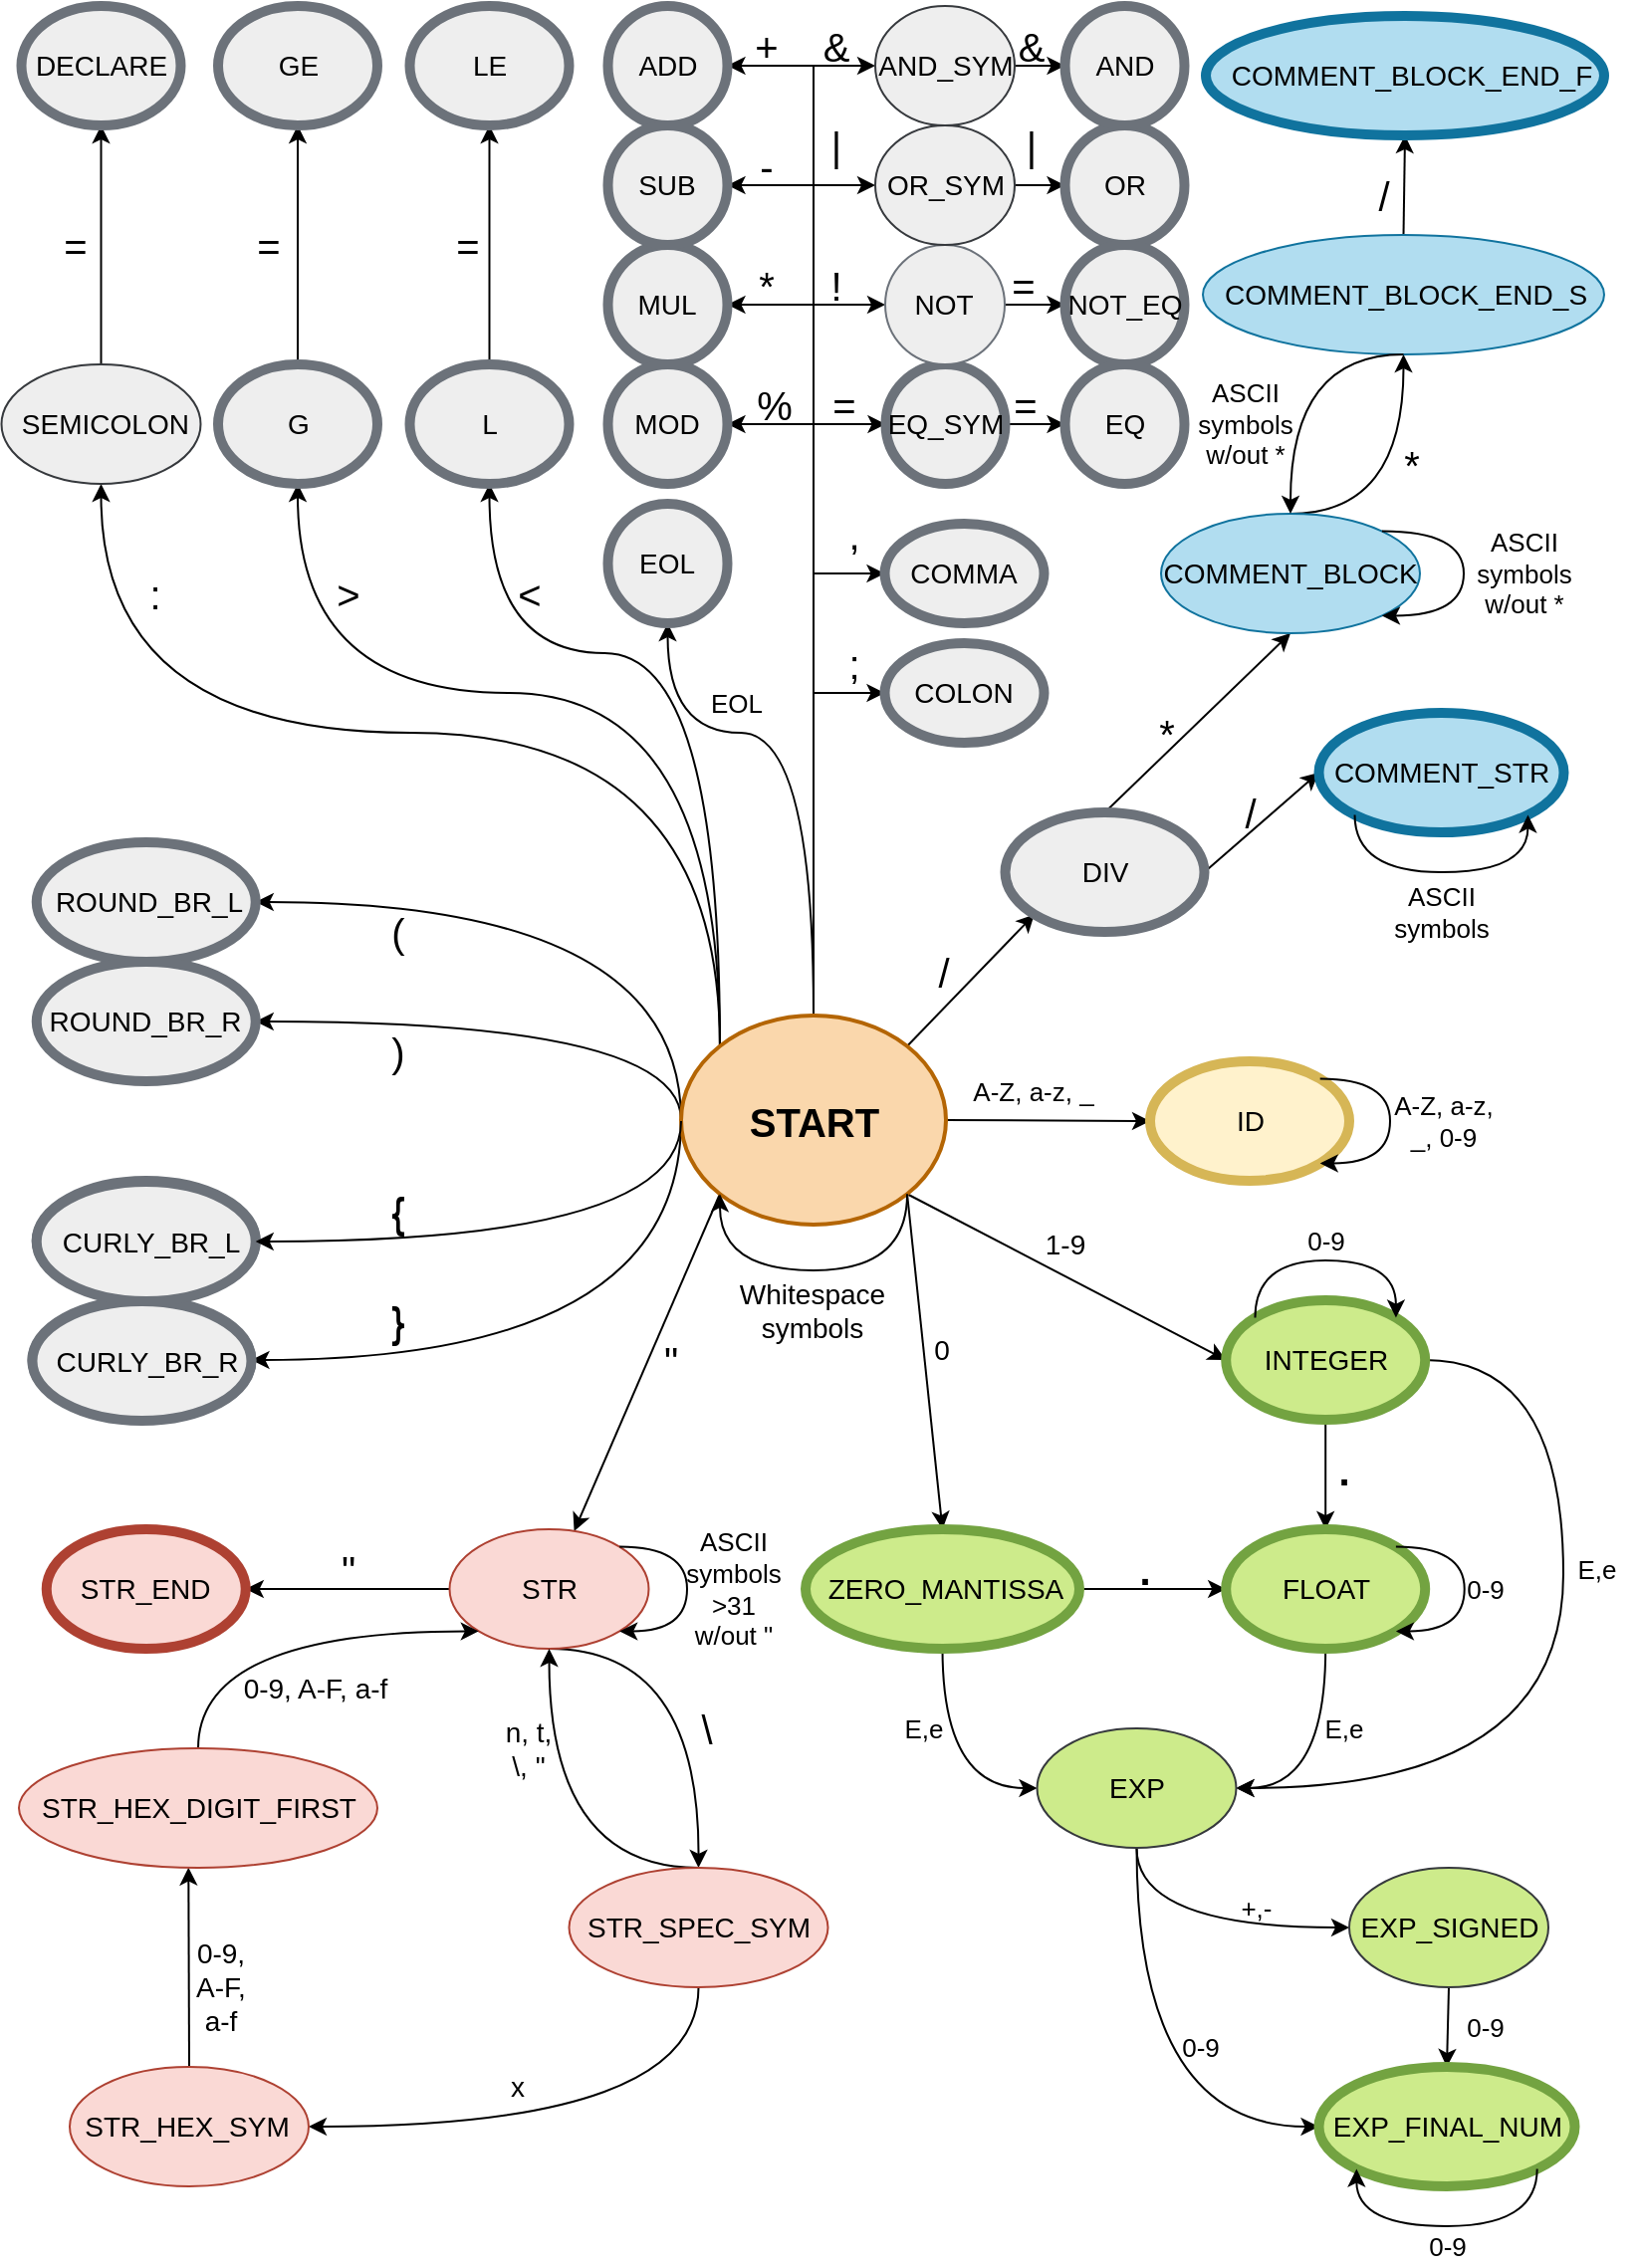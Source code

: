 <mxfile version="13.10.4" type="github">
  <diagram id="MlzpK5g1KXkVhoH1nmNd" name="Page-1">
    <mxGraphModel dx="1374" dy="789" grid="1" gridSize="10" guides="1" tooltips="1" connect="1" arrows="1" fold="1" page="1" pageScale="1" pageWidth="827" pageHeight="1169" math="0" shadow="0">
      <root>
        <mxCell id="0" />
        <mxCell id="1" parent="0" />
        <mxCell id="viRE1IM_-0tVsHPkwJl9-90" style="rounded=0;orthogonalLoop=1;jettySize=auto;html=1;exitX=1;exitY=0;exitDx=0;exitDy=0;entryX=0;entryY=1;entryDx=0;entryDy=0;fontSize=20;" parent="1" source="viRE1IM_-0tVsHPkwJl9-1" target="viRE1IM_-0tVsHPkwJl9-59" edge="1">
          <mxGeometry relative="1" as="geometry" />
        </mxCell>
        <mxCell id="viRE1IM_-0tVsHPkwJl9-121" style="rounded=0;orthogonalLoop=1;jettySize=auto;html=1;exitX=1;exitY=0.5;exitDx=0;exitDy=0;entryX=0;entryY=0.5;entryDx=0;entryDy=0;fontSize=13;" parent="1" source="viRE1IM_-0tVsHPkwJl9-1" target="viRE1IM_-0tVsHPkwJl9-69" edge="1">
          <mxGeometry relative="1" as="geometry" />
        </mxCell>
        <mxCell id="viRE1IM_-0tVsHPkwJl9-127" style="rounded=0;orthogonalLoop=1;jettySize=auto;html=1;exitX=1;exitY=1;exitDx=0;exitDy=0;entryX=0.5;entryY=0;entryDx=0;entryDy=0;fontSize=13;" parent="1" source="viRE1IM_-0tVsHPkwJl9-1" target="viRE1IM_-0tVsHPkwJl9-71" edge="1">
          <mxGeometry relative="1" as="geometry" />
        </mxCell>
        <mxCell id="viRE1IM_-0tVsHPkwJl9-128" style="edgeStyle=none;rounded=0;orthogonalLoop=1;jettySize=auto;html=1;exitX=1;exitY=1;exitDx=0;exitDy=0;fontSize=13;entryX=0;entryY=0.5;entryDx=0;entryDy=0;" parent="1" source="viRE1IM_-0tVsHPkwJl9-1" target="viRE1IM_-0tVsHPkwJl9-73" edge="1">
          <mxGeometry relative="1" as="geometry" />
        </mxCell>
        <mxCell id="viRE1IM_-0tVsHPkwJl9-222" style="edgeStyle=orthogonalEdgeStyle;rounded=0;orthogonalLoop=1;jettySize=auto;html=1;exitX=0;exitY=0.5;exitDx=0;exitDy=0;entryX=1;entryY=0.5;entryDx=0;entryDy=0;fontSize=20;curved=1;" parent="1" source="viRE1IM_-0tVsHPkwJl9-1" target="viRE1IM_-0tVsHPkwJl9-27" edge="1">
          <mxGeometry relative="1" as="geometry">
            <Array as="points">
              <mxPoint x="347" y="705" />
            </Array>
          </mxGeometry>
        </mxCell>
        <mxCell id="viRE1IM_-0tVsHPkwJl9-226" style="edgeStyle=orthogonalEdgeStyle;curved=1;rounded=0;orthogonalLoop=1;jettySize=auto;html=1;exitX=0;exitY=0.5;exitDx=0;exitDy=0;entryX=1;entryY=0.5;entryDx=0;entryDy=0;fontSize=20;" parent="1" source="viRE1IM_-0tVsHPkwJl9-1" target="viRE1IM_-0tVsHPkwJl9-23" edge="1">
          <mxGeometry relative="1" as="geometry">
            <Array as="points">
              <mxPoint x="347" y="535" />
            </Array>
          </mxGeometry>
        </mxCell>
        <mxCell id="viRE1IM_-0tVsHPkwJl9-227" style="edgeStyle=orthogonalEdgeStyle;curved=1;rounded=0;orthogonalLoop=1;jettySize=auto;html=1;exitX=0;exitY=0.5;exitDx=0;exitDy=0;entryX=1;entryY=0.5;entryDx=0;entryDy=0;fontSize=20;" parent="1" source="viRE1IM_-0tVsHPkwJl9-1" target="viRE1IM_-0tVsHPkwJl9-21" edge="1">
          <mxGeometry relative="1" as="geometry">
            <Array as="points">
              <mxPoint x="347" y="475" />
            </Array>
          </mxGeometry>
        </mxCell>
        <mxCell id="viRE1IM_-0tVsHPkwJl9-238" style="edgeStyle=orthogonalEdgeStyle;rounded=0;orthogonalLoop=1;jettySize=auto;html=1;exitX=0.5;exitY=0;exitDx=0;exitDy=0;entryX=1;entryY=0.5;entryDx=0;entryDy=0;fontSize=20;" parent="1" source="viRE1IM_-0tVsHPkwJl9-1" target="viRE1IM_-0tVsHPkwJl9-53" edge="1">
          <mxGeometry relative="1" as="geometry" />
        </mxCell>
        <mxCell id="viRE1IM_-0tVsHPkwJl9-239" style="edgeStyle=orthogonalEdgeStyle;rounded=0;orthogonalLoop=1;jettySize=auto;html=1;exitX=0.5;exitY=0;exitDx=0;exitDy=0;entryX=0;entryY=0.5;entryDx=0;entryDy=0;fontSize=20;" parent="1" source="viRE1IM_-0tVsHPkwJl9-1" target="viRE1IM_-0tVsHPkwJl9-51" edge="1">
          <mxGeometry relative="1" as="geometry" />
        </mxCell>
        <mxCell id="viRE1IM_-0tVsHPkwJl9-240" style="edgeStyle=orthogonalEdgeStyle;rounded=0;orthogonalLoop=1;jettySize=auto;html=1;exitX=0.5;exitY=0;exitDx=0;exitDy=0;entryX=0;entryY=0.5;entryDx=0;entryDy=0;fontSize=20;" parent="1" source="viRE1IM_-0tVsHPkwJl9-1" target="viRE1IM_-0tVsHPkwJl9-55" edge="1">
          <mxGeometry relative="1" as="geometry" />
        </mxCell>
        <mxCell id="viRE1IM_-0tVsHPkwJl9-241" style="edgeStyle=orthogonalEdgeStyle;rounded=0;orthogonalLoop=1;jettySize=auto;html=1;exitX=0.5;exitY=0;exitDx=0;exitDy=0;entryX=0;entryY=0.5;entryDx=0;entryDy=0;fontSize=20;elbow=vertical;" parent="1" source="viRE1IM_-0tVsHPkwJl9-1" target="viRE1IM_-0tVsHPkwJl9-57" edge="1">
          <mxGeometry relative="1" as="geometry" />
        </mxCell>
        <mxCell id="viRE1IM_-0tVsHPkwJl9-242" style="edgeStyle=orthogonalEdgeStyle;rounded=0;orthogonalLoop=1;jettySize=auto;html=1;exitX=0.5;exitY=0;exitDx=0;exitDy=0;entryX=0;entryY=0.5;entryDx=0;entryDy=0;fontSize=20;" parent="1" source="viRE1IM_-0tVsHPkwJl9-1" target="viRE1IM_-0tVsHPkwJl9-47" edge="1">
          <mxGeometry relative="1" as="geometry" />
        </mxCell>
        <mxCell id="viRE1IM_-0tVsHPkwJl9-244" style="edgeStyle=orthogonalEdgeStyle;rounded=0;orthogonalLoop=1;jettySize=auto;html=1;exitX=0.5;exitY=0;exitDx=0;exitDy=0;entryX=1;entryY=0.5;entryDx=0;entryDy=0;fontSize=20;" parent="1" source="viRE1IM_-0tVsHPkwJl9-1" target="viRE1IM_-0tVsHPkwJl9-9" edge="1">
          <mxGeometry relative="1" as="geometry" />
        </mxCell>
        <mxCell id="viRE1IM_-0tVsHPkwJl9-245" style="edgeStyle=orthogonalEdgeStyle;rounded=0;orthogonalLoop=1;jettySize=auto;html=1;exitX=0.5;exitY=0;exitDx=0;exitDy=0;entryX=1;entryY=0.5;entryDx=0;entryDy=0;fontSize=20;" parent="1" source="viRE1IM_-0tVsHPkwJl9-1" target="viRE1IM_-0tVsHPkwJl9-84" edge="1">
          <mxGeometry relative="1" as="geometry" />
        </mxCell>
        <mxCell id="viRE1IM_-0tVsHPkwJl9-246" style="edgeStyle=orthogonalEdgeStyle;rounded=0;orthogonalLoop=1;jettySize=auto;html=1;exitX=0.5;exitY=0;exitDx=0;exitDy=0;entryX=1;entryY=0.5;entryDx=0;entryDy=0;fontSize=20;" parent="1" source="viRE1IM_-0tVsHPkwJl9-1" target="viRE1IM_-0tVsHPkwJl9-11" edge="1">
          <mxGeometry relative="1" as="geometry" />
        </mxCell>
        <mxCell id="viRE1IM_-0tVsHPkwJl9-292" style="edgeStyle=orthogonalEdgeStyle;curved=1;rounded=0;orthogonalLoop=1;jettySize=auto;html=1;exitX=0;exitY=0;exitDx=0;exitDy=0;entryX=0.5;entryY=1;entryDx=0;entryDy=0;fontSize=20;" parent="1" source="viRE1IM_-0tVsHPkwJl9-1" target="viRE1IM_-0tVsHPkwJl9-31" edge="1">
          <mxGeometry relative="1" as="geometry">
            <Array as="points">
              <mxPoint x="366" y="390" />
              <mxPoint x="56" y="390" />
            </Array>
          </mxGeometry>
        </mxCell>
        <mxCell id="viRE1IM_-0tVsHPkwJl9-300" style="edgeStyle=orthogonalEdgeStyle;curved=1;rounded=0;orthogonalLoop=1;jettySize=auto;html=1;exitX=0;exitY=0;exitDx=0;exitDy=0;entryX=0.5;entryY=1;entryDx=0;entryDy=0;fontSize=20;" parent="1" source="viRE1IM_-0tVsHPkwJl9-1" target="viRE1IM_-0tVsHPkwJl9-39" edge="1">
          <mxGeometry relative="1" as="geometry">
            <Array as="points">
              <mxPoint x="366" y="370" />
              <mxPoint x="155" y="370" />
            </Array>
          </mxGeometry>
        </mxCell>
        <mxCell id="viRE1IM_-0tVsHPkwJl9-301" style="edgeStyle=orthogonalEdgeStyle;curved=1;rounded=0;orthogonalLoop=1;jettySize=auto;html=1;exitX=0;exitY=0;exitDx=0;exitDy=0;entryX=0.5;entryY=1;entryDx=0;entryDy=0;fontSize=20;" parent="1" source="viRE1IM_-0tVsHPkwJl9-1" target="viRE1IM_-0tVsHPkwJl9-41" edge="1">
          <mxGeometry relative="1" as="geometry">
            <Array as="points">
              <mxPoint x="366" y="350" />
              <mxPoint x="251" y="350" />
            </Array>
          </mxGeometry>
        </mxCell>
        <mxCell id="viRE1IM_-0tVsHPkwJl9-302" style="edgeStyle=orthogonalEdgeStyle;rounded=0;orthogonalLoop=1;jettySize=auto;html=1;exitX=0.5;exitY=0;exitDx=0;exitDy=0;entryX=0;entryY=0.5;entryDx=0;entryDy=0;fontSize=20;" parent="1" source="viRE1IM_-0tVsHPkwJl9-1" target="viRE1IM_-0tVsHPkwJl9-34" edge="1">
          <mxGeometry relative="1" as="geometry" />
        </mxCell>
        <mxCell id="viRE1IM_-0tVsHPkwJl9-303" style="edgeStyle=orthogonalEdgeStyle;rounded=0;orthogonalLoop=1;jettySize=auto;html=1;exitX=0.5;exitY=0;exitDx=0;exitDy=0;entryX=0;entryY=0.5;entryDx=0;entryDy=0;fontSize=20;" parent="1" source="viRE1IM_-0tVsHPkwJl9-1" target="viRE1IM_-0tVsHPkwJl9-7" edge="1">
          <mxGeometry relative="1" as="geometry" />
        </mxCell>
        <mxCell id="viRE1IM_-0tVsHPkwJl9-320" style="rounded=0;orthogonalLoop=1;jettySize=auto;html=1;exitX=0;exitY=1;exitDx=0;exitDy=0;fontSize=20;" parent="1" source="viRE1IM_-0tVsHPkwJl9-1" target="viRE1IM_-0tVsHPkwJl9-306" edge="1">
          <mxGeometry relative="1" as="geometry" />
        </mxCell>
        <mxCell id="9NLsn50yyiKX7bLz8S9V-6" style="edgeStyle=orthogonalEdgeStyle;rounded=0;orthogonalLoop=1;jettySize=auto;html=1;exitX=0.5;exitY=0;exitDx=0;exitDy=0;entryX=0.5;entryY=1;entryDx=0;entryDy=0;curved=1;" parent="1" source="viRE1IM_-0tVsHPkwJl9-1" target="9NLsn50yyiKX7bLz8S9V-4" edge="1">
          <mxGeometry relative="1" as="geometry">
            <Array as="points">
              <mxPoint x="414" y="390" />
              <mxPoint x="340" y="390" />
            </Array>
          </mxGeometry>
        </mxCell>
        <mxCell id="viRE1IM_-0tVsHPkwJl9-1" value="" style="ellipse;whiteSpace=wrap;html=1;fontStyle=1;strokeWidth=2;fillColor=#fad7ac;strokeColor=#b46504;" parent="1" vertex="1">
          <mxGeometry x="347" y="532" width="133" height="105" as="geometry" />
        </mxCell>
        <mxCell id="viRE1IM_-0tVsHPkwJl9-2" value="START" style="text;html=1;strokeColor=none;fillColor=none;align=center;verticalAlign=middle;whiteSpace=wrap;rounded=0;fontSize=20;fontStyle=1" parent="1" vertex="1">
          <mxGeometry x="388.5" y="565" width="50" height="40" as="geometry" />
        </mxCell>
        <mxCell id="viRE1IM_-0tVsHPkwJl9-7" value="" style="ellipse;whiteSpace=wrap;html=1;fillColor=#eeeeee;strokeColor=#6C727A;strokeWidth=5;" parent="1" vertex="1">
          <mxGeometry x="449.25" y="285" width="80" height="50" as="geometry" />
        </mxCell>
        <mxCell id="viRE1IM_-0tVsHPkwJl9-8" value="COMMA" style="text;html=1;strokeColor=none;fillColor=none;align=center;verticalAlign=middle;whiteSpace=wrap;rounded=0;fontSize=14;" parent="1" vertex="1">
          <mxGeometry x="469.25" y="300" width="40" height="20" as="geometry" />
        </mxCell>
        <mxCell id="viRE1IM_-0tVsHPkwJl9-9" value="" style="ellipse;whiteSpace=wrap;html=1;fillColor=#eeeeee;strokeColor=#6C727A;strokeWidth=5;" parent="1" vertex="1">
          <mxGeometry x="310.25" y="145" width="60" height="60" as="geometry" />
        </mxCell>
        <mxCell id="viRE1IM_-0tVsHPkwJl9-10" value="MUL" style="text;html=1;strokeColor=none;fillColor=none;align=center;verticalAlign=middle;whiteSpace=wrap;rounded=0;fontSize=14;" parent="1" vertex="1">
          <mxGeometry x="320.25" y="165" width="40" height="20" as="geometry" />
        </mxCell>
        <mxCell id="viRE1IM_-0tVsHPkwJl9-11" value="" style="ellipse;whiteSpace=wrap;html=1;fillColor=#eeeeee;strokeWidth=5;strokeColor=#6C727A;" parent="1" vertex="1">
          <mxGeometry x="310.25" y="25" width="60" height="60" as="geometry" />
        </mxCell>
        <mxCell id="viRE1IM_-0tVsHPkwJl9-12" value="ADD" style="text;html=1;strokeColor=none;fillColor=none;align=center;verticalAlign=middle;whiteSpace=wrap;rounded=0;fontSize=14;" parent="1" vertex="1">
          <mxGeometry x="321.75" y="45" width="37" height="20" as="geometry" />
        </mxCell>
        <mxCell id="viRE1IM_-0tVsHPkwJl9-21" value="" style="ellipse;whiteSpace=wrap;html=1;fillColor=#eeeeee;strokeColor=#6C727A;strokeWidth=5;" parent="1" vertex="1">
          <mxGeometry x="23.37" y="445" width="110" height="60" as="geometry" />
        </mxCell>
        <mxCell id="viRE1IM_-0tVsHPkwJl9-22" value="ROUND_BR_L" style="text;html=1;strokeColor=none;fillColor=none;align=center;verticalAlign=middle;whiteSpace=wrap;rounded=0;fontSize=14;" parent="1" vertex="1">
          <mxGeometry x="60" y="465" width="40" height="20" as="geometry" />
        </mxCell>
        <mxCell id="viRE1IM_-0tVsHPkwJl9-23" value="" style="ellipse;whiteSpace=wrap;html=1;fillColor=#eeeeee;strokeColor=#6C727A;strokeWidth=5;" parent="1" vertex="1">
          <mxGeometry x="23.37" y="505" width="110" height="60" as="geometry" />
        </mxCell>
        <mxCell id="viRE1IM_-0tVsHPkwJl9-24" value="ROUND_BR_R" style="text;html=1;strokeColor=none;fillColor=none;align=center;verticalAlign=middle;whiteSpace=wrap;rounded=0;fontSize=14;" parent="1" vertex="1">
          <mxGeometry x="58.37" y="525" width="40" height="20" as="geometry" />
        </mxCell>
        <mxCell id="viRE1IM_-0tVsHPkwJl9-27" value="" style="ellipse;whiteSpace=wrap;html=1;fillColor=#eeeeee;strokeColor=#6C727A;strokeWidth=5;" parent="1" vertex="1">
          <mxGeometry x="21.24" y="675" width="110" height="60" as="geometry" />
        </mxCell>
        <mxCell id="viRE1IM_-0tVsHPkwJl9-284" style="edgeStyle=none;rounded=0;orthogonalLoop=1;jettySize=auto;html=1;exitX=0.5;exitY=0;exitDx=0;exitDy=0;entryX=0.5;entryY=1;entryDx=0;entryDy=0;fontSize=20;" parent="1" source="viRE1IM_-0tVsHPkwJl9-31" target="viRE1IM_-0tVsHPkwJl9-49" edge="1">
          <mxGeometry relative="1" as="geometry" />
        </mxCell>
        <mxCell id="viRE1IM_-0tVsHPkwJl9-31" value="" style="ellipse;whiteSpace=wrap;html=1;fillColor=#eeeeee;strokeColor=#36393d;" parent="1" vertex="1">
          <mxGeometry x="5.75" y="205" width="100" height="60" as="geometry" />
        </mxCell>
        <mxCell id="viRE1IM_-0tVsHPkwJl9-32" value="&amp;nbsp;SEMICOLON" style="text;html=1;strokeColor=none;fillColor=none;align=center;verticalAlign=middle;whiteSpace=wrap;rounded=0;fontSize=14;" parent="1" vertex="1">
          <mxGeometry x="35.75" y="225" width="40" height="20" as="geometry" />
        </mxCell>
        <mxCell id="viRE1IM_-0tVsHPkwJl9-34" value="" style="ellipse;whiteSpace=wrap;html=1;fillColor=#eeeeee;strokeColor=#6C727A;strokeWidth=5;" parent="1" vertex="1">
          <mxGeometry x="449.25" y="345" width="80" height="50" as="geometry" />
        </mxCell>
        <mxCell id="viRE1IM_-0tVsHPkwJl9-35" value="COLON" style="text;html=1;strokeColor=none;fillColor=none;align=center;verticalAlign=middle;whiteSpace=wrap;rounded=0;fontSize=14;" parent="1" vertex="1">
          <mxGeometry x="469.25" y="360" width="40" height="20" as="geometry" />
        </mxCell>
        <mxCell id="viRE1IM_-0tVsHPkwJl9-288" style="rounded=0;orthogonalLoop=1;jettySize=auto;html=1;exitX=0.5;exitY=0;exitDx=0;exitDy=0;entryX=0.5;entryY=1;entryDx=0;entryDy=0;fontSize=20;" parent="1" source="viRE1IM_-0tVsHPkwJl9-39" target="viRE1IM_-0tVsHPkwJl9-43" edge="1">
          <mxGeometry relative="1" as="geometry" />
        </mxCell>
        <mxCell id="viRE1IM_-0tVsHPkwJl9-39" value="" style="ellipse;whiteSpace=wrap;html=1;fillColor=#eeeeee;strokeColor=#6C727A;strokeWidth=5;" parent="1" vertex="1">
          <mxGeometry x="114.5" y="205" width="80" height="60" as="geometry" />
        </mxCell>
        <mxCell id="viRE1IM_-0tVsHPkwJl9-40" value="G" style="text;html=1;strokeColor=none;fillColor=none;align=center;verticalAlign=middle;whiteSpace=wrap;rounded=0;fontSize=14;" parent="1" vertex="1">
          <mxGeometry x="134.5" y="225" width="40" height="20" as="geometry" />
        </mxCell>
        <mxCell id="viRE1IM_-0tVsHPkwJl9-299" style="edgeStyle=orthogonalEdgeStyle;curved=1;rounded=0;orthogonalLoop=1;jettySize=auto;html=1;exitX=0.5;exitY=0;exitDx=0;exitDy=0;entryX=0.5;entryY=1;entryDx=0;entryDy=0;fontSize=20;" parent="1" source="viRE1IM_-0tVsHPkwJl9-41" target="viRE1IM_-0tVsHPkwJl9-45" edge="1">
          <mxGeometry relative="1" as="geometry" />
        </mxCell>
        <mxCell id="viRE1IM_-0tVsHPkwJl9-41" value="" style="ellipse;whiteSpace=wrap;html=1;fillColor=#eeeeee;strokeColor=#6C727A;strokeWidth=5;" parent="1" vertex="1">
          <mxGeometry x="210.75" y="205" width="80" height="60" as="geometry" />
        </mxCell>
        <mxCell id="viRE1IM_-0tVsHPkwJl9-42" value=" L" style="text;html=1;strokeColor=none;fillColor=none;align=center;verticalAlign=middle;whiteSpace=wrap;rounded=0;fontSize=14;" parent="1" vertex="1">
          <mxGeometry x="230.75" y="225" width="40" height="20" as="geometry" />
        </mxCell>
        <mxCell id="viRE1IM_-0tVsHPkwJl9-43" value="" style="ellipse;whiteSpace=wrap;html=1;fillColor=#eeeeee;strokeColor=#6C727A;strokeWidth=5;" parent="1" vertex="1">
          <mxGeometry x="114.5" y="25" width="80" height="60" as="geometry" />
        </mxCell>
        <mxCell id="viRE1IM_-0tVsHPkwJl9-44" value=" GE" style="text;html=1;strokeColor=none;fillColor=none;align=center;verticalAlign=middle;whiteSpace=wrap;rounded=0;fontSize=14;" parent="1" vertex="1">
          <mxGeometry x="134.5" y="45" width="40" height="20" as="geometry" />
        </mxCell>
        <mxCell id="viRE1IM_-0tVsHPkwJl9-45" value="" style="ellipse;whiteSpace=wrap;html=1;fillColor=#eeeeee;strokeColor=#6C727A;strokeWidth=5;" parent="1" vertex="1">
          <mxGeometry x="210.75" y="25" width="80" height="60" as="geometry" />
        </mxCell>
        <mxCell id="viRE1IM_-0tVsHPkwJl9-46" value=" LE" style="text;html=1;strokeColor=none;fillColor=none;align=center;verticalAlign=middle;whiteSpace=wrap;rounded=0;fontSize=14;" parent="1" vertex="1">
          <mxGeometry x="230.75" y="45" width="40" height="20" as="geometry" />
        </mxCell>
        <mxCell id="viRE1IM_-0tVsHPkwJl9-342" style="rounded=0;orthogonalLoop=1;jettySize=auto;html=1;exitX=1;exitY=0.5;exitDx=0;exitDy=0;fontSize=20;" parent="1" source="viRE1IM_-0tVsHPkwJl9-47" target="viRE1IM_-0tVsHPkwJl9-340" edge="1">
          <mxGeometry relative="1" as="geometry" />
        </mxCell>
        <mxCell id="viRE1IM_-0tVsHPkwJl9-47" value="" style="ellipse;whiteSpace=wrap;html=1;fillColor=#eeeeee;strokeColor=#6C727A;strokeWidth=5;" parent="1" vertex="1">
          <mxGeometry x="449.75" y="205" width="60" height="60" as="geometry" />
        </mxCell>
        <mxCell id="viRE1IM_-0tVsHPkwJl9-48" value=" EQ_SYM" style="text;html=1;strokeColor=none;fillColor=none;align=center;verticalAlign=middle;whiteSpace=wrap;rounded=0;fontSize=14;" parent="1" vertex="1">
          <mxGeometry x="459.75" y="225" width="40" height="20" as="geometry" />
        </mxCell>
        <mxCell id="viRE1IM_-0tVsHPkwJl9-49" value="" style="ellipse;whiteSpace=wrap;html=1;fillColor=#eeeeee;strokeColor=#6C727A;strokeWidth=5;" parent="1" vertex="1">
          <mxGeometry x="15.75" y="25" width="80" height="60" as="geometry" />
        </mxCell>
        <mxCell id="viRE1IM_-0tVsHPkwJl9-50" value=" DECLARE" style="text;html=1;strokeColor=none;fillColor=none;align=center;verticalAlign=middle;whiteSpace=wrap;rounded=0;fontSize=14;" parent="1" vertex="1">
          <mxGeometry x="35.75" y="45" width="40" height="20" as="geometry" />
        </mxCell>
        <mxCell id="viRE1IM_-0tVsHPkwJl9-297" style="edgeStyle=orthogonalEdgeStyle;curved=1;rounded=0;orthogonalLoop=1;jettySize=auto;html=1;exitX=1;exitY=0.5;exitDx=0;exitDy=0;entryX=0;entryY=0.5;entryDx=0;entryDy=0;fontSize=20;" parent="1" source="viRE1IM_-0tVsHPkwJl9-51" target="viRE1IM_-0tVsHPkwJl9-295" edge="1">
          <mxGeometry relative="1" as="geometry" />
        </mxCell>
        <mxCell id="viRE1IM_-0tVsHPkwJl9-51" value="" style="ellipse;whiteSpace=wrap;html=1;fillColor=#eeeeee;strokeColor=#6C727A;strokeWidth=1;" parent="1" vertex="1">
          <mxGeometry x="449.5" y="145" width="60" height="60" as="geometry" />
        </mxCell>
        <mxCell id="viRE1IM_-0tVsHPkwJl9-52" value=" NOT" style="text;html=1;strokeColor=none;fillColor=none;align=center;verticalAlign=middle;whiteSpace=wrap;rounded=0;fontSize=14;" parent="1" vertex="1">
          <mxGeometry x="458.75" y="165" width="40" height="20" as="geometry" />
        </mxCell>
        <mxCell id="viRE1IM_-0tVsHPkwJl9-53" value="" style="ellipse;whiteSpace=wrap;html=1;fillColor=#eeeeee;strokeColor=#6C727A;strokeWidth=5;" parent="1" vertex="1">
          <mxGeometry x="310.25" y="205" width="60" height="60" as="geometry" />
        </mxCell>
        <mxCell id="viRE1IM_-0tVsHPkwJl9-54" value=" MOD" style="text;html=1;strokeColor=none;fillColor=none;align=center;verticalAlign=middle;whiteSpace=wrap;rounded=0;fontSize=14;" parent="1" vertex="1">
          <mxGeometry x="319.5" y="225" width="40" height="20" as="geometry" />
        </mxCell>
        <mxCell id="viRE1IM_-0tVsHPkwJl9-280" style="edgeStyle=none;rounded=0;orthogonalLoop=1;jettySize=auto;html=1;exitX=1;exitY=0.5;exitDx=0;exitDy=0;fontSize=20;" parent="1" source="viRE1IM_-0tVsHPkwJl9-55" target="viRE1IM_-0tVsHPkwJl9-275" edge="1">
          <mxGeometry relative="1" as="geometry" />
        </mxCell>
        <mxCell id="viRE1IM_-0tVsHPkwJl9-55" value="" style="ellipse;whiteSpace=wrap;html=1;fillColor=#eeeeee;strokeColor=#36393d;" parent="1" vertex="1">
          <mxGeometry x="444.5" y="85" width="70" height="60" as="geometry" />
        </mxCell>
        <mxCell id="viRE1IM_-0tVsHPkwJl9-56" value=" OR_SYM" style="text;html=1;strokeColor=none;fillColor=none;align=center;verticalAlign=middle;whiteSpace=wrap;rounded=0;fontSize=14;" parent="1" vertex="1">
          <mxGeometry x="459.75" y="105" width="40" height="20" as="geometry" />
        </mxCell>
        <mxCell id="viRE1IM_-0tVsHPkwJl9-279" style="edgeStyle=none;rounded=0;orthogonalLoop=1;jettySize=auto;html=1;exitX=1;exitY=0.5;exitDx=0;exitDy=0;entryX=0;entryY=0.5;entryDx=0;entryDy=0;fontSize=20;" parent="1" source="viRE1IM_-0tVsHPkwJl9-57" target="viRE1IM_-0tVsHPkwJl9-277" edge="1">
          <mxGeometry relative="1" as="geometry" />
        </mxCell>
        <mxCell id="viRE1IM_-0tVsHPkwJl9-57" value="" style="ellipse;whiteSpace=wrap;html=1;fillColor=#eeeeee;strokeColor=#36393d;" parent="1" vertex="1">
          <mxGeometry x="444.5" y="25" width="70" height="60" as="geometry" />
        </mxCell>
        <mxCell id="viRE1IM_-0tVsHPkwJl9-58" value="AND_SYM" style="text;html=1;strokeColor=none;fillColor=none;align=center;verticalAlign=middle;whiteSpace=wrap;rounded=0;fontSize=14;" parent="1" vertex="1">
          <mxGeometry x="459.75" y="45" width="40" height="20" as="geometry" />
        </mxCell>
        <mxCell id="viRE1IM_-0tVsHPkwJl9-96" style="edgeStyle=none;rounded=0;orthogonalLoop=1;jettySize=auto;html=1;exitX=0.5;exitY=0;exitDx=0;exitDy=0;entryX=0.5;entryY=1;entryDx=0;entryDy=0;fontSize=20;" parent="1" source="viRE1IM_-0tVsHPkwJl9-59" target="viRE1IM_-0tVsHPkwJl9-63" edge="1">
          <mxGeometry relative="1" as="geometry" />
        </mxCell>
        <mxCell id="viRE1IM_-0tVsHPkwJl9-98" style="edgeStyle=none;rounded=0;orthogonalLoop=1;jettySize=auto;html=1;exitX=1;exitY=0.5;exitDx=0;exitDy=0;entryX=0;entryY=0.5;entryDx=0;entryDy=0;fontSize=20;" parent="1" source="viRE1IM_-0tVsHPkwJl9-59" target="viRE1IM_-0tVsHPkwJl9-61" edge="1">
          <mxGeometry relative="1" as="geometry" />
        </mxCell>
        <mxCell id="viRE1IM_-0tVsHPkwJl9-59" value="" style="ellipse;whiteSpace=wrap;html=1;fillColor=#eeeeee;strokeColor=#6C727A;strokeWidth=5;" parent="1" vertex="1">
          <mxGeometry x="509.75" y="430" width="100" height="60" as="geometry" />
        </mxCell>
        <mxCell id="viRE1IM_-0tVsHPkwJl9-60" value=" DIV" style="text;html=1;strokeColor=none;fillColor=none;align=center;verticalAlign=middle;whiteSpace=wrap;rounded=0;fontSize=14;fontStyle=0" parent="1" vertex="1">
          <mxGeometry x="539.75" y="450" width="40" height="20" as="geometry" />
        </mxCell>
        <mxCell id="viRE1IM_-0tVsHPkwJl9-61" value="" style="ellipse;whiteSpace=wrap;html=1;fillColor=#b1ddf0;strokeColor=#10739e;strokeWidth=5;" parent="1" vertex="1">
          <mxGeometry x="667.25" y="380" width="123" height="60" as="geometry" />
        </mxCell>
        <mxCell id="viRE1IM_-0tVsHPkwJl9-62" value=" COMMENT_STR" style="text;html=1;strokeColor=none;fillColor=none;align=center;verticalAlign=middle;whiteSpace=wrap;rounded=0;fontSize=14;" parent="1" vertex="1">
          <mxGeometry x="708.75" y="400" width="40" height="20" as="geometry" />
        </mxCell>
        <mxCell id="viRE1IM_-0tVsHPkwJl9-110" style="rounded=0;orthogonalLoop=1;jettySize=auto;html=1;fontSize=13;edgeStyle=orthogonalEdgeStyle;curved=1;entryX=0.5;entryY=1;entryDx=0;entryDy=0;exitX=0.5;exitY=0;exitDx=0;exitDy=0;" parent="1" source="viRE1IM_-0tVsHPkwJl9-63" target="viRE1IM_-0tVsHPkwJl9-65" edge="1">
          <mxGeometry relative="1" as="geometry">
            <mxPoint x="650" y="289" as="sourcePoint" />
            <mxPoint x="700" y="240" as="targetPoint" />
            <Array as="points">
              <mxPoint x="710" y="280" />
            </Array>
          </mxGeometry>
        </mxCell>
        <mxCell id="viRE1IM_-0tVsHPkwJl9-63" value="" style="ellipse;whiteSpace=wrap;html=1;fillColor=#b1ddf0;strokeColor=#10739e;spacing=2;strokeWidth=1;" parent="1" vertex="1">
          <mxGeometry x="588" y="280" width="130" height="60" as="geometry" />
        </mxCell>
        <mxCell id="viRE1IM_-0tVsHPkwJl9-64" value=" COMMENT_BLOCK" style="text;html=1;strokeColor=none;fillColor=none;align=center;verticalAlign=middle;whiteSpace=wrap;rounded=0;fontSize=14;" parent="1" vertex="1">
          <mxGeometry x="633" y="300" width="40" height="20" as="geometry" />
        </mxCell>
        <mxCell id="viRE1IM_-0tVsHPkwJl9-91" style="edgeStyle=none;rounded=0;orthogonalLoop=1;jettySize=auto;html=1;exitX=0.5;exitY=0;exitDx=0;exitDy=0;entryX=0.5;entryY=1;entryDx=0;entryDy=0;fontSize=20;" parent="1" source="viRE1IM_-0tVsHPkwJl9-65" target="viRE1IM_-0tVsHPkwJl9-67" edge="1">
          <mxGeometry relative="1" as="geometry" />
        </mxCell>
        <mxCell id="viRE1IM_-0tVsHPkwJl9-65" value="" style="ellipse;whiteSpace=wrap;html=1;fillColor=#b1ddf0;strokeColor=#10739e;" parent="1" vertex="1">
          <mxGeometry x="609" y="140" width="201.5" height="60" as="geometry" />
        </mxCell>
        <mxCell id="viRE1IM_-0tVsHPkwJl9-66" value=" COMMENT_BLOCK_END_S" style="text;html=1;strokeColor=none;fillColor=none;align=center;verticalAlign=middle;whiteSpace=wrap;rounded=0;fontSize=14;" parent="1" vertex="1">
          <mxGeometry x="690.5" y="160" width="40" height="20" as="geometry" />
        </mxCell>
        <mxCell id="viRE1IM_-0tVsHPkwJl9-67" value="" style="ellipse;whiteSpace=wrap;html=1;fillColor=#b1ddf0;strokeColor=#10739e;strokeWidth=5;" parent="1" vertex="1">
          <mxGeometry x="610.5" y="30" width="200" height="60" as="geometry" />
        </mxCell>
        <mxCell id="viRE1IM_-0tVsHPkwJl9-68" value=" COMMENT_BLOCK_END_F" style="text;html=1;strokeColor=none;fillColor=none;align=center;verticalAlign=middle;whiteSpace=wrap;rounded=0;fontSize=14;" parent="1" vertex="1">
          <mxGeometry x="693.75" y="50" width="40" height="20" as="geometry" />
        </mxCell>
        <mxCell id="viRE1IM_-0tVsHPkwJl9-69" value="" style="ellipse;whiteSpace=wrap;html=1;fillColor=#fff2cc;strokeColor=#d6b656;strokeWidth=5;perimeterSpacing=0;" parent="1" vertex="1">
          <mxGeometry x="582.5" y="555" width="100" height="60" as="geometry" />
        </mxCell>
        <mxCell id="viRE1IM_-0tVsHPkwJl9-70" value=" ID" style="text;html=1;strokeColor=none;fillColor=none;align=center;verticalAlign=middle;whiteSpace=wrap;rounded=0;fontSize=14;fontStyle=0" parent="1" vertex="1">
          <mxGeometry x="612.5" y="575" width="40" height="20" as="geometry" />
        </mxCell>
        <mxCell id="viRE1IM_-0tVsHPkwJl9-140" style="edgeStyle=none;rounded=0;orthogonalLoop=1;jettySize=auto;html=1;exitX=1;exitY=0.5;exitDx=0;exitDy=0;entryX=0;entryY=0.5;entryDx=0;entryDy=0;fontSize=14;" parent="1" source="viRE1IM_-0tVsHPkwJl9-71" target="viRE1IM_-0tVsHPkwJl9-75" edge="1">
          <mxGeometry relative="1" as="geometry" />
        </mxCell>
        <mxCell id="viRE1IM_-0tVsHPkwJl9-158" style="edgeStyle=orthogonalEdgeStyle;rounded=0;orthogonalLoop=1;jettySize=auto;html=1;exitX=0.5;exitY=1;exitDx=0;exitDy=0;entryX=0;entryY=0.5;entryDx=0;entryDy=0;fontSize=20;curved=1;" parent="1" source="viRE1IM_-0tVsHPkwJl9-71" target="viRE1IM_-0tVsHPkwJl9-77" edge="1">
          <mxGeometry relative="1" as="geometry" />
        </mxCell>
        <mxCell id="viRE1IM_-0tVsHPkwJl9-71" value="" style="ellipse;whiteSpace=wrap;html=1;fillColor=#CDEB8B;strokeColor=#73A341;strokeWidth=5;" parent="1" vertex="1">
          <mxGeometry x="409.5" y="790" width="137.5" height="60" as="geometry" />
        </mxCell>
        <mxCell id="viRE1IM_-0tVsHPkwJl9-72" value=" ZERO_MANTISSA" style="text;html=1;strokeColor=none;fillColor=none;align=center;verticalAlign=middle;whiteSpace=wrap;rounded=0;fontSize=14;" parent="1" vertex="1">
          <mxGeometry x="459.75" y="810" width="40" height="20" as="geometry" />
        </mxCell>
        <mxCell id="viRE1IM_-0tVsHPkwJl9-142" style="edgeStyle=none;rounded=0;orthogonalLoop=1;jettySize=auto;html=1;exitX=0.5;exitY=1;exitDx=0;exitDy=0;entryX=0.5;entryY=0;entryDx=0;entryDy=0;fontSize=20;" parent="1" source="viRE1IM_-0tVsHPkwJl9-73" target="viRE1IM_-0tVsHPkwJl9-75" edge="1">
          <mxGeometry relative="1" as="geometry">
            <mxPoint x="632.25" y="760" as="sourcePoint" />
          </mxGeometry>
        </mxCell>
        <mxCell id="viRE1IM_-0tVsHPkwJl9-160" style="edgeStyle=orthogonalEdgeStyle;curved=1;rounded=0;orthogonalLoop=1;jettySize=auto;html=1;exitX=1;exitY=0.5;exitDx=0;exitDy=0;fontSize=20;entryX=1;entryY=0.5;entryDx=0;entryDy=0;" parent="1" source="viRE1IM_-0tVsHPkwJl9-73" target="viRE1IM_-0tVsHPkwJl9-77" edge="1">
          <mxGeometry relative="1" as="geometry">
            <mxPoint x="630" y="920" as="targetPoint" />
            <Array as="points">
              <mxPoint x="790" y="705" />
              <mxPoint x="790" y="920" />
            </Array>
          </mxGeometry>
        </mxCell>
        <mxCell id="viRE1IM_-0tVsHPkwJl9-73" value="" style="ellipse;whiteSpace=wrap;html=1;fillColor=#cdeb8b;strokeWidth=5;strokeColor=#73A341;" parent="1" vertex="1">
          <mxGeometry x="620.6" y="675" width="100" height="60" as="geometry" />
        </mxCell>
        <mxCell id="viRE1IM_-0tVsHPkwJl9-74" value=" INTEGER" style="text;html=1;strokeColor=none;fillColor=none;align=center;verticalAlign=middle;whiteSpace=wrap;rounded=0;fontSize=14;" parent="1" vertex="1">
          <mxGeometry x="650.6" y="695" width="40" height="20" as="geometry" />
        </mxCell>
        <mxCell id="viRE1IM_-0tVsHPkwJl9-159" style="edgeStyle=orthogonalEdgeStyle;curved=1;rounded=0;orthogonalLoop=1;jettySize=auto;html=1;exitX=0.5;exitY=1;exitDx=0;exitDy=0;entryX=1;entryY=0.5;entryDx=0;entryDy=0;fontSize=20;" parent="1" source="viRE1IM_-0tVsHPkwJl9-75" target="viRE1IM_-0tVsHPkwJl9-77" edge="1">
          <mxGeometry relative="1" as="geometry" />
        </mxCell>
        <mxCell id="viRE1IM_-0tVsHPkwJl9-75" value="" style="ellipse;whiteSpace=wrap;html=1;fillColor=#CDEB8B;strokeColor=#73A341;strokeWidth=5;" parent="1" vertex="1">
          <mxGeometry x="620.6" y="790" width="100" height="60" as="geometry" />
        </mxCell>
        <mxCell id="viRE1IM_-0tVsHPkwJl9-76" value=" FLOAT" style="text;html=1;strokeColor=none;fillColor=none;align=center;verticalAlign=middle;whiteSpace=wrap;rounded=0;fontSize=14;" parent="1" vertex="1">
          <mxGeometry x="650.6" y="810" width="40" height="20" as="geometry" />
        </mxCell>
        <mxCell id="viRE1IM_-0tVsHPkwJl9-163" style="edgeStyle=orthogonalEdgeStyle;curved=1;rounded=0;orthogonalLoop=1;jettySize=auto;html=1;exitX=0.5;exitY=1;exitDx=0;exitDy=0;entryX=0;entryY=0.5;entryDx=0;entryDy=0;fontSize=20;" parent="1" source="viRE1IM_-0tVsHPkwJl9-77" target="viRE1IM_-0tVsHPkwJl9-79" edge="1">
          <mxGeometry relative="1" as="geometry" />
        </mxCell>
        <mxCell id="viRE1IM_-0tVsHPkwJl9-169" style="edgeStyle=orthogonalEdgeStyle;curved=1;rounded=0;orthogonalLoop=1;jettySize=auto;html=1;exitX=0.5;exitY=1;exitDx=0;exitDy=0;entryX=0;entryY=0.5;entryDx=0;entryDy=0;fontSize=20;" parent="1" source="viRE1IM_-0tVsHPkwJl9-77" target="viRE1IM_-0tVsHPkwJl9-81" edge="1">
          <mxGeometry relative="1" as="geometry" />
        </mxCell>
        <mxCell id="viRE1IM_-0tVsHPkwJl9-77" value="" style="ellipse;whiteSpace=wrap;html=1;fillColor=#cdeb8b;strokeColor=#36393d;" parent="1" vertex="1">
          <mxGeometry x="525.75" y="890" width="100" height="60" as="geometry" />
        </mxCell>
        <mxCell id="viRE1IM_-0tVsHPkwJl9-78" value=" EXP" style="text;html=1;strokeColor=none;fillColor=none;align=center;verticalAlign=middle;whiteSpace=wrap;rounded=0;fontSize=14;" parent="1" vertex="1">
          <mxGeometry x="555.75" y="910" width="40" height="20" as="geometry" />
        </mxCell>
        <mxCell id="viRE1IM_-0tVsHPkwJl9-154" style="rounded=0;orthogonalLoop=1;jettySize=auto;html=1;exitX=0.5;exitY=1;exitDx=0;exitDy=0;entryX=0.5;entryY=0;entryDx=0;entryDy=0;fontSize=20;" parent="1" source="viRE1IM_-0tVsHPkwJl9-79" target="viRE1IM_-0tVsHPkwJl9-81" edge="1">
          <mxGeometry relative="1" as="geometry" />
        </mxCell>
        <mxCell id="viRE1IM_-0tVsHPkwJl9-79" value="" style="ellipse;whiteSpace=wrap;html=1;fillColor=#cdeb8b;strokeColor=#36393d;" parent="1" vertex="1">
          <mxGeometry x="682.5" y="960" width="100" height="60" as="geometry" />
        </mxCell>
        <mxCell id="viRE1IM_-0tVsHPkwJl9-80" value=" EXP_SIGNED" style="text;html=1;strokeColor=none;fillColor=none;align=center;verticalAlign=middle;whiteSpace=wrap;rounded=0;fontSize=14;" parent="1" vertex="1">
          <mxGeometry x="712.5" y="980" width="40" height="20" as="geometry" />
        </mxCell>
        <mxCell id="viRE1IM_-0tVsHPkwJl9-81" value="" style="ellipse;whiteSpace=wrap;html=1;fillColor=#CDEB8B;strokeColor=#73A341;strokeWidth=5;" parent="1" vertex="1">
          <mxGeometry x="667.25" y="1060" width="128.5" height="60" as="geometry" />
        </mxCell>
        <mxCell id="viRE1IM_-0tVsHPkwJl9-82" value=" EXP_FINAL_NUM" style="text;html=1;strokeColor=none;fillColor=none;align=center;verticalAlign=middle;whiteSpace=wrap;rounded=0;fontSize=14;" parent="1" vertex="1">
          <mxGeometry x="711.5" y="1080" width="40" height="20" as="geometry" />
        </mxCell>
        <mxCell id="viRE1IM_-0tVsHPkwJl9-84" value="" style="ellipse;whiteSpace=wrap;html=1;fillColor=#eeeeee;strokeColor=#6C727A;strokeWidth=5;" parent="1" vertex="1">
          <mxGeometry x="310.25" y="85" width="60" height="60" as="geometry" />
        </mxCell>
        <mxCell id="viRE1IM_-0tVsHPkwJl9-14" value="SUB" style="text;html=1;strokeColor=none;fillColor=none;align=center;verticalAlign=middle;whiteSpace=wrap;rounded=0;fontSize=14;" parent="1" vertex="1">
          <mxGeometry x="320.25" y="105" width="40" height="20" as="geometry" />
        </mxCell>
        <mxCell id="viRE1IM_-0tVsHPkwJl9-85" value="" style="ellipse;whiteSpace=wrap;html=1;fillColor=#eeeeee;strokeColor=#6C727A;strokeWidth=5;" parent="1" vertex="1">
          <mxGeometry x="23.37" y="615" width="110" height="60" as="geometry" />
        </mxCell>
        <mxCell id="viRE1IM_-0tVsHPkwJl9-92" value="/" style="text;html=1;strokeColor=none;fillColor=none;align=center;verticalAlign=middle;whiteSpace=wrap;rounded=0;fontSize=20;fontStyle=0" parent="1" vertex="1">
          <mxGeometry x="679.75" y="110" width="40" height="20" as="geometry" />
        </mxCell>
        <mxCell id="viRE1IM_-0tVsHPkwJl9-95" value="." style="text;html=1;strokeColor=none;fillColor=none;align=center;verticalAlign=middle;whiteSpace=wrap;rounded=0;fontSize=20;fontStyle=1" parent="1" vertex="1">
          <mxGeometry x="559.75" y="800" width="40" height="20" as="geometry" />
        </mxCell>
        <mxCell id="viRE1IM_-0tVsHPkwJl9-99" value="/" style="text;html=1;strokeColor=none;fillColor=none;align=center;verticalAlign=middle;whiteSpace=wrap;rounded=0;fontSize=20;fontStyle=0" parent="1" vertex="1">
          <mxGeometry x="612.5" y="420" width="40" height="20" as="geometry" />
        </mxCell>
        <mxCell id="viRE1IM_-0tVsHPkwJl9-100" value="*" style="text;html=1;strokeColor=none;fillColor=none;align=center;verticalAlign=middle;whiteSpace=wrap;rounded=0;fontSize=20;fontStyle=0" parent="1" vertex="1">
          <mxGeometry x="570.5" y="380" width="40" height="20" as="geometry" />
        </mxCell>
        <mxCell id="viRE1IM_-0tVsHPkwJl9-104" style="edgeStyle=orthogonalEdgeStyle;curved=1;rounded=0;orthogonalLoop=1;jettySize=auto;html=1;exitX=0;exitY=1;exitDx=0;exitDy=0;entryX=1;entryY=1;entryDx=0;entryDy=0;fontSize=20;" parent="1" source="viRE1IM_-0tVsHPkwJl9-61" target="viRE1IM_-0tVsHPkwJl9-61" edge="1">
          <mxGeometry relative="1" as="geometry">
            <Array as="points">
              <mxPoint x="685" y="460" />
              <mxPoint x="772" y="460" />
            </Array>
          </mxGeometry>
        </mxCell>
        <mxCell id="viRE1IM_-0tVsHPkwJl9-105" value="ASCII symbols" style="text;html=1;strokeColor=none;fillColor=none;align=center;verticalAlign=middle;whiteSpace=wrap;rounded=0;fontSize=13;fontStyle=0" parent="1" vertex="1">
          <mxGeometry x="708.75" y="470" width="40" height="20" as="geometry" />
        </mxCell>
        <mxCell id="viRE1IM_-0tVsHPkwJl9-111" style="rounded=0;orthogonalLoop=1;jettySize=auto;html=1;exitX=0.5;exitY=1;exitDx=0;exitDy=0;entryX=0.5;entryY=0;entryDx=0;entryDy=0;fontSize=13;edgeStyle=orthogonalEdgeStyle;curved=1;" parent="1" source="viRE1IM_-0tVsHPkwJl9-65" target="viRE1IM_-0tVsHPkwJl9-63" edge="1">
          <mxGeometry relative="1" as="geometry">
            <mxPoint x="635.823" y="190.19" as="sourcePoint" />
            <mxPoint x="562.502" y="279.997" as="targetPoint" />
            <Array as="points">
              <mxPoint x="653" y="200" />
            </Array>
          </mxGeometry>
        </mxCell>
        <mxCell id="viRE1IM_-0tVsHPkwJl9-114" value="ASCII symbols w/out *" style="text;html=1;strokeColor=none;fillColor=none;align=center;verticalAlign=middle;whiteSpace=wrap;rounded=0;fontSize=13;fontStyle=0" parent="1" vertex="1">
          <mxGeometry x="604.75" y="225" width="51" height="20" as="geometry" />
        </mxCell>
        <mxCell id="viRE1IM_-0tVsHPkwJl9-116" value="*" style="text;html=1;strokeColor=none;fillColor=none;align=center;verticalAlign=middle;whiteSpace=wrap;rounded=0;fontSize=20;fontStyle=0" parent="1" vertex="1">
          <mxGeometry x="693.75" y="245" width="40" height="20" as="geometry" />
        </mxCell>
        <mxCell id="viRE1IM_-0tVsHPkwJl9-117" style="edgeStyle=orthogonalEdgeStyle;curved=1;rounded=0;orthogonalLoop=1;jettySize=auto;html=1;exitX=1;exitY=0;exitDx=0;exitDy=0;entryX=1;entryY=1;entryDx=0;entryDy=0;fontSize=13;" parent="1" source="viRE1IM_-0tVsHPkwJl9-63" target="viRE1IM_-0tVsHPkwJl9-63" edge="1">
          <mxGeometry relative="1" as="geometry">
            <Array as="points">
              <mxPoint x="740" y="289" />
              <mxPoint x="740" y="331" />
            </Array>
          </mxGeometry>
        </mxCell>
        <mxCell id="viRE1IM_-0tVsHPkwJl9-118" value="ASCII symbols w/out *" style="text;html=1;strokeColor=none;fillColor=none;align=center;verticalAlign=middle;whiteSpace=wrap;rounded=0;fontSize=13;fontStyle=0" parent="1" vertex="1">
          <mxGeometry x="744.75" y="300" width="51" height="20" as="geometry" />
        </mxCell>
        <mxCell id="viRE1IM_-0tVsHPkwJl9-122" value="A-Z, a-z, _" style="text;html=1;strokeColor=none;fillColor=none;align=center;verticalAlign=middle;whiteSpace=wrap;rounded=0;fontSize=13;" parent="1" vertex="1">
          <mxGeometry x="488.5" y="560" width="70" height="20" as="geometry" />
        </mxCell>
        <mxCell id="viRE1IM_-0tVsHPkwJl9-123" style="edgeStyle=orthogonalEdgeStyle;rounded=0;orthogonalLoop=1;jettySize=auto;html=1;exitX=1;exitY=0;exitDx=0;exitDy=0;entryX=1;entryY=1;entryDx=0;entryDy=0;fontSize=13;curved=1;" parent="1" source="viRE1IM_-0tVsHPkwJl9-69" target="viRE1IM_-0tVsHPkwJl9-69" edge="1">
          <mxGeometry relative="1" as="geometry">
            <Array as="points">
              <mxPoint x="703" y="564" />
              <mxPoint x="703" y="606" />
            </Array>
          </mxGeometry>
        </mxCell>
        <mxCell id="viRE1IM_-0tVsHPkwJl9-124" value="A-Z, a-z, _, 0-9" style="text;html=1;strokeColor=none;fillColor=none;align=center;verticalAlign=middle;whiteSpace=wrap;rounded=0;fontSize=13;" parent="1" vertex="1">
          <mxGeometry x="700" y="575" width="59.5" height="20" as="geometry" />
        </mxCell>
        <mxCell id="viRE1IM_-0tVsHPkwJl9-129" style="edgeStyle=orthogonalEdgeStyle;rounded=0;orthogonalLoop=1;jettySize=auto;html=1;exitX=0;exitY=0;exitDx=0;exitDy=0;entryX=1;entryY=0;entryDx=0;entryDy=0;fontSize=13;curved=1;" parent="1" source="viRE1IM_-0tVsHPkwJl9-73" target="viRE1IM_-0tVsHPkwJl9-73" edge="1">
          <mxGeometry relative="1" as="geometry">
            <Array as="points">
              <mxPoint x="635.1" y="655" />
              <mxPoint x="706.1" y="655" />
            </Array>
          </mxGeometry>
        </mxCell>
        <mxCell id="viRE1IM_-0tVsHPkwJl9-130" value="0-9" style="text;html=1;strokeColor=none;fillColor=none;align=center;verticalAlign=middle;whiteSpace=wrap;rounded=0;fontSize=13;" parent="1" vertex="1">
          <mxGeometry x="650.5" y="635" width="40" height="20" as="geometry" />
        </mxCell>
        <mxCell id="viRE1IM_-0tVsHPkwJl9-131" value="/" style="text;html=1;strokeColor=none;fillColor=none;align=center;verticalAlign=middle;whiteSpace=wrap;rounded=0;fontSize=20;fontStyle=0" parent="1" vertex="1">
          <mxGeometry x="458.5" y="500" width="40" height="20" as="geometry" />
        </mxCell>
        <mxCell id="viRE1IM_-0tVsHPkwJl9-132" value="1-9" style="text;html=1;strokeColor=none;fillColor=none;align=center;verticalAlign=middle;whiteSpace=wrap;rounded=0;fontSize=14;rotation=0;" parent="1" vertex="1">
          <mxGeometry x="519.75" y="637" width="40" height="20" as="geometry" />
        </mxCell>
        <mxCell id="viRE1IM_-0tVsHPkwJl9-133" value="0" style="text;html=1;strokeColor=none;fillColor=none;align=center;verticalAlign=middle;whiteSpace=wrap;rounded=0;fontSize=14;" parent="1" vertex="1">
          <mxGeometry x="458.25" y="690" width="40" height="20" as="geometry" />
        </mxCell>
        <mxCell id="viRE1IM_-0tVsHPkwJl9-143" value="." style="text;html=1;strokeColor=none;fillColor=none;align=center;verticalAlign=middle;whiteSpace=wrap;rounded=0;fontSize=20;fontStyle=1" parent="1" vertex="1">
          <mxGeometry x="660" y="750" width="40" height="20" as="geometry" />
        </mxCell>
        <mxCell id="viRE1IM_-0tVsHPkwJl9-144" style="edgeStyle=orthogonalEdgeStyle;rounded=0;orthogonalLoop=1;jettySize=auto;html=1;exitX=1;exitY=0;exitDx=0;exitDy=0;entryX=1;entryY=1;entryDx=0;entryDy=0;fontSize=20;curved=1;" parent="1" source="viRE1IM_-0tVsHPkwJl9-75" target="viRE1IM_-0tVsHPkwJl9-75" edge="1">
          <mxGeometry relative="1" as="geometry">
            <Array as="points">
              <mxPoint x="740.35" y="799" />
              <mxPoint x="740.35" y="841" />
            </Array>
          </mxGeometry>
        </mxCell>
        <mxCell id="viRE1IM_-0tVsHPkwJl9-145" value="0-9" style="text;html=1;strokeColor=none;fillColor=none;align=center;verticalAlign=middle;whiteSpace=wrap;rounded=0;fontSize=13;" parent="1" vertex="1">
          <mxGeometry x="730.5" y="810" width="40" height="20" as="geometry" />
        </mxCell>
        <mxCell id="viRE1IM_-0tVsHPkwJl9-152" style="edgeStyle=orthogonalEdgeStyle;rounded=0;orthogonalLoop=1;jettySize=auto;html=1;exitX=1;exitY=1;exitDx=0;exitDy=0;entryX=0;entryY=1;entryDx=0;entryDy=0;fontSize=20;curved=1;" parent="1" source="viRE1IM_-0tVsHPkwJl9-81" target="viRE1IM_-0tVsHPkwJl9-81" edge="1">
          <mxGeometry relative="1" as="geometry">
            <Array as="points">
              <mxPoint x="777" y="1140" />
              <mxPoint x="686" y="1140" />
            </Array>
          </mxGeometry>
        </mxCell>
        <mxCell id="viRE1IM_-0tVsHPkwJl9-153" value="0-9" style="text;html=1;strokeColor=none;fillColor=none;align=center;verticalAlign=middle;whiteSpace=wrap;rounded=0;fontSize=13;" parent="1" vertex="1">
          <mxGeometry x="711.5" y="1140" width="40" height="20" as="geometry" />
        </mxCell>
        <mxCell id="viRE1IM_-0tVsHPkwJl9-155" value="0-9" style="text;html=1;strokeColor=none;fillColor=none;align=center;verticalAlign=middle;whiteSpace=wrap;rounded=0;fontSize=13;" parent="1" vertex="1">
          <mxGeometry x="730.5" y="1030" width="40" height="20" as="geometry" />
        </mxCell>
        <mxCell id="viRE1IM_-0tVsHPkwJl9-161" value="E,e" style="text;html=1;strokeColor=none;fillColor=none;align=center;verticalAlign=middle;whiteSpace=wrap;rounded=0;fontSize=13;" parent="1" vertex="1">
          <mxGeometry x="787" y="800" width="40" height="20" as="geometry" />
        </mxCell>
        <mxCell id="viRE1IM_-0tVsHPkwJl9-164" value="E,e" style="text;html=1;strokeColor=none;fillColor=none;align=center;verticalAlign=middle;whiteSpace=wrap;rounded=0;fontSize=13;" parent="1" vertex="1">
          <mxGeometry x="660" y="880" width="40" height="20" as="geometry" />
        </mxCell>
        <mxCell id="viRE1IM_-0tVsHPkwJl9-165" value="E,e" style="text;html=1;strokeColor=none;fillColor=none;align=center;verticalAlign=middle;whiteSpace=wrap;rounded=0;fontSize=13;" parent="1" vertex="1">
          <mxGeometry x="448.5" y="880" width="40" height="20" as="geometry" />
        </mxCell>
        <mxCell id="viRE1IM_-0tVsHPkwJl9-166" value="+,-" style="text;html=1;strokeColor=none;fillColor=none;align=center;verticalAlign=middle;whiteSpace=wrap;rounded=0;fontSize=13;" parent="1" vertex="1">
          <mxGeometry x="615.75" y="970" width="40" height="20" as="geometry" />
        </mxCell>
        <mxCell id="viRE1IM_-0tVsHPkwJl9-170" value="0-9" style="text;html=1;strokeColor=none;fillColor=none;align=center;verticalAlign=middle;whiteSpace=wrap;rounded=0;fontSize=13;" parent="1" vertex="1">
          <mxGeometry x="588" y="1040" width="40" height="20" as="geometry" />
        </mxCell>
        <mxCell id="viRE1IM_-0tVsHPkwJl9-176" value="&amp;lt;" style="text;html=1;strokeColor=none;fillColor=none;align=center;verticalAlign=middle;whiteSpace=wrap;rounded=0;fontSize=20;fontStyle=0" parent="1" vertex="1">
          <mxGeometry x="250.75" y="310" width="40" height="20" as="geometry" />
        </mxCell>
        <mxCell id="viRE1IM_-0tVsHPkwJl9-179" value="=" style="text;html=1;strokeColor=none;fillColor=none;align=center;verticalAlign=middle;whiteSpace=wrap;rounded=0;fontSize=20;fontStyle=0" parent="1" vertex="1">
          <mxGeometry x="220" y="135" width="40" height="20" as="geometry" />
        </mxCell>
        <mxCell id="viRE1IM_-0tVsHPkwJl9-181" value="&amp;gt;" style="text;html=1;strokeColor=none;fillColor=none;align=center;verticalAlign=middle;whiteSpace=wrap;rounded=0;fontSize=20;fontStyle=0" parent="1" vertex="1">
          <mxGeometry x="160" y="310" width="40" height="20" as="geometry" />
        </mxCell>
        <mxCell id="viRE1IM_-0tVsHPkwJl9-183" value="=" style="text;html=1;strokeColor=none;fillColor=none;align=center;verticalAlign=middle;whiteSpace=wrap;rounded=0;fontSize=20;fontStyle=0" parent="1" vertex="1">
          <mxGeometry x="120" y="135" width="40" height="20" as="geometry" />
        </mxCell>
        <mxCell id="viRE1IM_-0tVsHPkwJl9-185" value=":" style="text;html=1;strokeColor=none;fillColor=none;align=center;verticalAlign=middle;whiteSpace=wrap;rounded=0;fontSize=20;fontStyle=0" parent="1" vertex="1">
          <mxGeometry x="63.37" y="310" width="40" height="20" as="geometry" />
        </mxCell>
        <mxCell id="viRE1IM_-0tVsHPkwJl9-187" value="=" style="text;html=1;strokeColor=none;fillColor=none;align=center;verticalAlign=middle;whiteSpace=wrap;rounded=0;fontSize=20;fontStyle=0" parent="1" vertex="1">
          <mxGeometry x="23.37" y="135" width="40" height="20" as="geometry" />
        </mxCell>
        <mxCell id="viRE1IM_-0tVsHPkwJl9-228" value="(" style="text;html=1;strokeColor=none;fillColor=none;align=center;verticalAlign=middle;whiteSpace=wrap;rounded=0;fontSize=20;fontStyle=0" parent="1" vertex="1">
          <mxGeometry x="184.5" y="485" width="40" height="10" as="geometry" />
        </mxCell>
        <mxCell id="viRE1IM_-0tVsHPkwJl9-229" value=")" style="text;html=1;strokeColor=none;fillColor=none;align=center;verticalAlign=middle;whiteSpace=wrap;rounded=0;fontSize=20;fontStyle=0" parent="1" vertex="1">
          <mxGeometry x="184.5" y="545" width="40" height="10" as="geometry" />
        </mxCell>
        <mxCell id="viRE1IM_-0tVsHPkwJl9-232" value="{" style="text;html=1;strokeColor=none;fillColor=none;align=center;verticalAlign=middle;whiteSpace=wrap;rounded=0;fontSize=20;fontStyle=0" parent="1" vertex="1">
          <mxGeometry x="184.5" y="620" width="40" height="20" as="geometry" />
        </mxCell>
        <mxCell id="viRE1IM_-0tVsHPkwJl9-233" value="}" style="text;html=1;strokeColor=none;fillColor=none;align=center;verticalAlign=middle;whiteSpace=wrap;rounded=0;fontSize=20;fontStyle=0" parent="1" vertex="1">
          <mxGeometry x="184.5" y="675" width="40" height="20" as="geometry" />
        </mxCell>
        <mxCell id="viRE1IM_-0tVsHPkwJl9-16" value="CURLY_BR_L" style="text;html=1;strokeColor=none;fillColor=none;align=center;verticalAlign=middle;whiteSpace=wrap;rounded=0;fontSize=14;" parent="1" vertex="1">
          <mxGeometry x="61.25" y="635" width="40" height="20" as="geometry" />
        </mxCell>
        <mxCell id="viRE1IM_-0tVsHPkwJl9-19" value="CURLY_BR_R" style="text;html=1;strokeColor=none;fillColor=none;align=center;verticalAlign=middle;whiteSpace=wrap;rounded=0;fontSize=14;" parent="1" vertex="1">
          <mxGeometry x="58.62" y="695" width="40" height="20" as="geometry" />
        </mxCell>
        <mxCell id="viRE1IM_-0tVsHPkwJl9-247" value="+" style="text;html=1;strokeColor=none;fillColor=none;align=center;verticalAlign=middle;whiteSpace=wrap;rounded=0;fontSize=20;fontStyle=0" parent="1" vertex="1">
          <mxGeometry x="370.25" y="35" width="40" height="20" as="geometry" />
        </mxCell>
        <mxCell id="viRE1IM_-0tVsHPkwJl9-248" value="-" style="text;html=1;strokeColor=none;fillColor=none;align=center;verticalAlign=middle;whiteSpace=wrap;rounded=0;fontSize=20;fontStyle=0" parent="1" vertex="1">
          <mxGeometry x="370.25" y="95" width="40" height="20" as="geometry" />
        </mxCell>
        <mxCell id="viRE1IM_-0tVsHPkwJl9-249" value="*" style="text;html=1;strokeColor=none;fillColor=none;align=center;verticalAlign=middle;whiteSpace=wrap;rounded=0;fontSize=20;fontStyle=0" parent="1" vertex="1">
          <mxGeometry x="370.25" y="155" width="40" height="20" as="geometry" />
        </mxCell>
        <mxCell id="viRE1IM_-0tVsHPkwJl9-250" value="=" style="text;html=1;strokeColor=none;fillColor=none;align=center;verticalAlign=middle;whiteSpace=wrap;rounded=0;fontSize=20;fontStyle=0" parent="1" vertex="1">
          <mxGeometry x="499.75" y="215" width="40" height="20" as="geometry" />
        </mxCell>
        <mxCell id="viRE1IM_-0tVsHPkwJl9-251" value="&amp;amp;" style="text;html=1;strokeColor=none;fillColor=none;align=center;verticalAlign=middle;whiteSpace=wrap;rounded=0;fontSize=20;fontStyle=0" parent="1" vertex="1">
          <mxGeometry x="404.5" y="35" width="40" height="20" as="geometry" />
        </mxCell>
        <mxCell id="viRE1IM_-0tVsHPkwJl9-252" value="|" style="text;html=1;strokeColor=none;fillColor=none;align=center;verticalAlign=middle;whiteSpace=wrap;rounded=0;fontSize=20;fontStyle=0" parent="1" vertex="1">
          <mxGeometry x="404.5" y="85" width="40" height="20" as="geometry" />
        </mxCell>
        <mxCell id="viRE1IM_-0tVsHPkwJl9-253" value="!" style="text;html=1;strokeColor=none;fillColor=none;align=center;verticalAlign=middle;whiteSpace=wrap;rounded=0;fontSize=20;fontStyle=0" parent="1" vertex="1">
          <mxGeometry x="404.5" y="155" width="40" height="20" as="geometry" />
        </mxCell>
        <mxCell id="viRE1IM_-0tVsHPkwJl9-254" value="%" style="text;html=1;strokeColor=none;fillColor=none;align=center;verticalAlign=middle;whiteSpace=wrap;rounded=0;fontSize=20;fontStyle=0" parent="1" vertex="1">
          <mxGeometry x="374" y="215" width="40" height="20" as="geometry" />
        </mxCell>
        <mxCell id="viRE1IM_-0tVsHPkwJl9-265" value="," style="text;html=1;strokeColor=none;fillColor=none;align=center;verticalAlign=middle;whiteSpace=wrap;rounded=0;fontSize=20;fontStyle=0" parent="1" vertex="1">
          <mxGeometry x="414" y="280" width="40" height="20" as="geometry" />
        </mxCell>
        <mxCell id="viRE1IM_-0tVsHPkwJl9-266" value=";" style="text;html=1;strokeColor=none;fillColor=none;align=center;verticalAlign=middle;whiteSpace=wrap;rounded=0;fontSize=20;fontStyle=0" parent="1" vertex="1">
          <mxGeometry x="414" y="345" width="40" height="20" as="geometry" />
        </mxCell>
        <mxCell id="viRE1IM_-0tVsHPkwJl9-275" value="" style="ellipse;whiteSpace=wrap;html=1;fillColor=#eeeeee;strokeColor=#6C727A;strokeWidth=5;" parent="1" vertex="1">
          <mxGeometry x="539.75" y="85" width="60" height="60" as="geometry" />
        </mxCell>
        <mxCell id="viRE1IM_-0tVsHPkwJl9-276" value=" OR" style="text;html=1;strokeColor=none;fillColor=none;align=center;verticalAlign=middle;whiteSpace=wrap;rounded=0;fontSize=14;" parent="1" vertex="1">
          <mxGeometry x="549.75" y="105" width="40" height="20" as="geometry" />
        </mxCell>
        <mxCell id="viRE1IM_-0tVsHPkwJl9-277" value="" style="ellipse;whiteSpace=wrap;html=1;fillColor=#eeeeee;strokeColor=#6C727A;strokeWidth=5;" parent="1" vertex="1">
          <mxGeometry x="539.75" y="25" width="60" height="60" as="geometry" />
        </mxCell>
        <mxCell id="viRE1IM_-0tVsHPkwJl9-278" value="AND" style="text;html=1;strokeColor=none;fillColor=none;align=center;verticalAlign=middle;whiteSpace=wrap;rounded=0;fontSize=14;" parent="1" vertex="1">
          <mxGeometry x="549.75" y="45" width="40" height="20" as="geometry" />
        </mxCell>
        <mxCell id="viRE1IM_-0tVsHPkwJl9-281" value="&amp;amp;" style="text;html=1;strokeColor=none;fillColor=none;align=center;verticalAlign=middle;whiteSpace=wrap;rounded=0;fontSize=20;fontStyle=0" parent="1" vertex="1">
          <mxGeometry x="503.25" y="35" width="40" height="20" as="geometry" />
        </mxCell>
        <mxCell id="viRE1IM_-0tVsHPkwJl9-282" value="|" style="text;html=1;strokeColor=none;fillColor=none;align=center;verticalAlign=middle;whiteSpace=wrap;rounded=0;fontSize=20;fontStyle=0" parent="1" vertex="1">
          <mxGeometry x="503.25" y="85" width="40" height="20" as="geometry" />
        </mxCell>
        <mxCell id="viRE1IM_-0tVsHPkwJl9-283" style="edgeStyle=none;rounded=0;orthogonalLoop=1;jettySize=auto;html=1;entryX=0;entryY=0.5;entryDx=0;entryDy=0;fontSize=20;" parent="1" source="viRE1IM_-0tVsHPkwJl9-46" target="viRE1IM_-0tVsHPkwJl9-46" edge="1">
          <mxGeometry relative="1" as="geometry" />
        </mxCell>
        <mxCell id="viRE1IM_-0tVsHPkwJl9-295" value="" style="ellipse;whiteSpace=wrap;html=1;fillColor=#eeeeee;strokeColor=#6C727A;strokeWidth=5;" parent="1" vertex="1">
          <mxGeometry x="539.75" y="145" width="60" height="60" as="geometry" />
        </mxCell>
        <mxCell id="viRE1IM_-0tVsHPkwJl9-296" value=" NOT_EQ" style="text;html=1;strokeColor=none;fillColor=none;align=center;verticalAlign=middle;whiteSpace=wrap;rounded=0;fontSize=14;" parent="1" vertex="1">
          <mxGeometry x="549.75" y="165" width="40" height="20" as="geometry" />
        </mxCell>
        <mxCell id="viRE1IM_-0tVsHPkwJl9-298" value="=" style="text;html=1;strokeColor=none;fillColor=none;align=center;verticalAlign=middle;whiteSpace=wrap;rounded=0;fontSize=20;fontStyle=0" parent="1" vertex="1">
          <mxGeometry x="498.75" y="155" width="40" height="20" as="geometry" />
        </mxCell>
        <mxCell id="viRE1IM_-0tVsHPkwJl9-319" style="edgeStyle=orthogonalEdgeStyle;rounded=0;orthogonalLoop=1;jettySize=auto;html=1;exitX=0;exitY=0.5;exitDx=0;exitDy=0;entryX=1;entryY=0.5;entryDx=0;entryDy=0;fontSize=20;" parent="1" source="viRE1IM_-0tVsHPkwJl9-306" target="viRE1IM_-0tVsHPkwJl9-311" edge="1">
          <mxGeometry relative="1" as="geometry" />
        </mxCell>
        <mxCell id="viRE1IM_-0tVsHPkwJl9-330" style="edgeStyle=orthogonalEdgeStyle;curved=1;rounded=0;orthogonalLoop=1;jettySize=auto;html=1;exitX=0.5;exitY=1;exitDx=0;exitDy=0;fontSize=20;" parent="1" source="viRE1IM_-0tVsHPkwJl9-306" target="viRE1IM_-0tVsHPkwJl9-308" edge="1">
          <mxGeometry relative="1" as="geometry">
            <Array as="points">
              <mxPoint x="356" y="850" />
            </Array>
          </mxGeometry>
        </mxCell>
        <mxCell id="viRE1IM_-0tVsHPkwJl9-306" value="" style="ellipse;whiteSpace=wrap;html=1;fillColor=#fad9d5;strokeColor=#ae4132;" parent="1" vertex="1">
          <mxGeometry x="230.75" y="790" width="100" height="60" as="geometry" />
        </mxCell>
        <mxCell id="viRE1IM_-0tVsHPkwJl9-307" value=" STR" style="text;html=1;strokeColor=none;fillColor=none;align=center;verticalAlign=middle;whiteSpace=wrap;rounded=0;fontSize=14;" parent="1" vertex="1">
          <mxGeometry x="260.75" y="810" width="40" height="20" as="geometry" />
        </mxCell>
        <mxCell id="viRE1IM_-0tVsHPkwJl9-331" style="edgeStyle=orthogonalEdgeStyle;curved=1;rounded=0;orthogonalLoop=1;jettySize=auto;html=1;exitX=0.5;exitY=0;exitDx=0;exitDy=0;entryX=0.5;entryY=1;entryDx=0;entryDy=0;fontSize=20;" parent="1" source="viRE1IM_-0tVsHPkwJl9-308" target="viRE1IM_-0tVsHPkwJl9-306" edge="1">
          <mxGeometry relative="1" as="geometry">
            <Array as="points">
              <mxPoint x="281" y="960" />
            </Array>
          </mxGeometry>
        </mxCell>
        <mxCell id="viRE1IM_-0tVsHPkwJl9-334" style="edgeStyle=orthogonalEdgeStyle;curved=1;rounded=0;orthogonalLoop=1;jettySize=auto;html=1;exitX=0.5;exitY=1;exitDx=0;exitDy=0;entryX=1;entryY=0.5;entryDx=0;entryDy=0;fontSize=20;" parent="1" source="viRE1IM_-0tVsHPkwJl9-308" target="viRE1IM_-0tVsHPkwJl9-313" edge="1">
          <mxGeometry relative="1" as="geometry" />
        </mxCell>
        <mxCell id="viRE1IM_-0tVsHPkwJl9-308" value="" style="ellipse;whiteSpace=wrap;html=1;fillColor=#fad9d5;strokeColor=#ae4132;" parent="1" vertex="1">
          <mxGeometry x="290.75" y="960" width="130" height="60" as="geometry" />
        </mxCell>
        <mxCell id="viRE1IM_-0tVsHPkwJl9-309" value=" STR_SPEC_SYM" style="text;html=1;strokeColor=none;fillColor=none;align=center;verticalAlign=middle;whiteSpace=wrap;rounded=0;fontSize=14;" parent="1" vertex="1">
          <mxGeometry x="335.75" y="980" width="40" height="20" as="geometry" />
        </mxCell>
        <mxCell id="viRE1IM_-0tVsHPkwJl9-311" value="" style="ellipse;whiteSpace=wrap;html=1;fillColor=#fad9d5;strokeColor=#ae4132;strokeWidth=5;" parent="1" vertex="1">
          <mxGeometry x="28.37" y="790" width="100" height="60" as="geometry" />
        </mxCell>
        <mxCell id="viRE1IM_-0tVsHPkwJl9-312" value=" STR_END" style="text;html=1;strokeColor=none;fillColor=none;align=center;verticalAlign=middle;whiteSpace=wrap;rounded=0;fontSize=14;" parent="1" vertex="1">
          <mxGeometry x="58.37" y="810" width="40" height="20" as="geometry" />
        </mxCell>
        <mxCell id="viRE1IM_-0tVsHPkwJl9-336" style="rounded=0;orthogonalLoop=1;jettySize=auto;html=1;exitX=0.5;exitY=0;exitDx=0;exitDy=0;entryX=0.473;entryY=0.997;entryDx=0;entryDy=0;entryPerimeter=0;fontSize=20;" parent="1" source="viRE1IM_-0tVsHPkwJl9-313" target="viRE1IM_-0tVsHPkwJl9-315" edge="1">
          <mxGeometry relative="1" as="geometry" />
        </mxCell>
        <mxCell id="viRE1IM_-0tVsHPkwJl9-313" value="" style="ellipse;whiteSpace=wrap;html=1;fillColor=#fad9d5;strokeColor=#ae4132;" parent="1" vertex="1">
          <mxGeometry x="40" y="1060" width="120" height="60" as="geometry" />
        </mxCell>
        <mxCell id="viRE1IM_-0tVsHPkwJl9-314" value=" STR_HEX_SYM" style="text;html=1;strokeColor=none;fillColor=none;align=center;verticalAlign=middle;whiteSpace=wrap;rounded=0;fontSize=14;" parent="1" vertex="1">
          <mxGeometry x="78.75" y="1080" width="40" height="20" as="geometry" />
        </mxCell>
        <mxCell id="viRE1IM_-0tVsHPkwJl9-338" style="edgeStyle=orthogonalEdgeStyle;rounded=0;orthogonalLoop=1;jettySize=auto;html=1;exitX=0.5;exitY=0;exitDx=0;exitDy=0;entryX=0;entryY=1;entryDx=0;entryDy=0;fontSize=20;curved=1;" parent="1" source="viRE1IM_-0tVsHPkwJl9-315" target="viRE1IM_-0tVsHPkwJl9-306" edge="1">
          <mxGeometry relative="1" as="geometry">
            <Array as="points">
              <mxPoint x="104" y="841" />
            </Array>
          </mxGeometry>
        </mxCell>
        <mxCell id="viRE1IM_-0tVsHPkwJl9-315" value="" style="ellipse;whiteSpace=wrap;html=1;fillColor=#fad9d5;strokeColor=#ae4132;" parent="1" vertex="1">
          <mxGeometry x="14.5" y="900" width="180" height="60" as="geometry" />
        </mxCell>
        <mxCell id="viRE1IM_-0tVsHPkwJl9-316" value=" STR_HEX_DIGIT_FIRST" style="text;html=1;strokeColor=none;fillColor=none;align=center;verticalAlign=middle;whiteSpace=wrap;rounded=0;fontSize=14;" parent="1" vertex="1">
          <mxGeometry x="84.5" y="920" width="40" height="20" as="geometry" />
        </mxCell>
        <mxCell id="viRE1IM_-0tVsHPkwJl9-321" style="edgeStyle=orthogonalEdgeStyle;rounded=0;orthogonalLoop=1;jettySize=auto;html=1;exitX=1;exitY=0;exitDx=0;exitDy=0;entryX=1;entryY=1;entryDx=0;entryDy=0;fontSize=20;curved=1;" parent="1" source="viRE1IM_-0tVsHPkwJl9-306" target="viRE1IM_-0tVsHPkwJl9-306" edge="1">
          <mxGeometry relative="1" as="geometry">
            <Array as="points">
              <mxPoint x="350" y="799" />
              <mxPoint x="350" y="841" />
            </Array>
          </mxGeometry>
        </mxCell>
        <mxCell id="viRE1IM_-0tVsHPkwJl9-322" value="ASCII symbols &amp;gt;31 w/out &quot;" style="text;html=1;strokeColor=none;fillColor=none;align=center;verticalAlign=middle;whiteSpace=wrap;rounded=0;fontSize=13;fontStyle=0" parent="1" vertex="1">
          <mxGeometry x="347" y="810" width="53" height="20" as="geometry" />
        </mxCell>
        <mxCell id="viRE1IM_-0tVsHPkwJl9-324" value="&quot;" style="text;html=1;strokeColor=none;fillColor=none;align=center;verticalAlign=middle;whiteSpace=wrap;rounded=0;fontSize=20;fontStyle=0" parent="1" vertex="1">
          <mxGeometry x="321.75" y="695" width="40" height="20" as="geometry" />
        </mxCell>
        <mxCell id="viRE1IM_-0tVsHPkwJl9-325" value="&quot;" style="text;html=1;strokeColor=none;fillColor=none;align=center;verticalAlign=middle;whiteSpace=wrap;rounded=0;fontSize=20;fontStyle=0" parent="1" vertex="1">
          <mxGeometry x="160" y="800" width="40" height="20" as="geometry" />
        </mxCell>
        <mxCell id="viRE1IM_-0tVsHPkwJl9-326" style="edgeStyle=orthogonalEdgeStyle;curved=1;rounded=0;orthogonalLoop=1;jettySize=auto;html=1;exitX=1;exitY=1;exitDx=0;exitDy=0;entryX=0;entryY=1;entryDx=0;entryDy=0;fontSize=20;" parent="1" source="viRE1IM_-0tVsHPkwJl9-1" target="viRE1IM_-0tVsHPkwJl9-1" edge="1">
          <mxGeometry relative="1" as="geometry">
            <Array as="points">
              <mxPoint x="460" y="660" />
              <mxPoint x="366" y="660" />
            </Array>
          </mxGeometry>
        </mxCell>
        <mxCell id="viRE1IM_-0tVsHPkwJl9-327" value="Whitespace symbols" style="text;html=1;strokeColor=none;fillColor=none;align=center;verticalAlign=middle;whiteSpace=wrap;rounded=0;fontSize=14;" parent="1" vertex="1">
          <mxGeometry x="393" y="670" width="40" height="20" as="geometry" />
        </mxCell>
        <mxCell id="viRE1IM_-0tVsHPkwJl9-332" value="\" style="text;html=1;strokeColor=none;fillColor=none;align=center;verticalAlign=middle;whiteSpace=wrap;rounded=0;fontSize=20;fontStyle=0" parent="1" vertex="1">
          <mxGeometry x="340" y="880" width="40" height="20" as="geometry" />
        </mxCell>
        <mxCell id="viRE1IM_-0tVsHPkwJl9-333" value="n, t, \, &quot;" style="text;html=1;strokeColor=none;fillColor=none;align=center;verticalAlign=middle;whiteSpace=wrap;rounded=0;fontSize=14;" parent="1" vertex="1">
          <mxGeometry x="256.13" y="890" width="29.25" height="20" as="geometry" />
        </mxCell>
        <mxCell id="viRE1IM_-0tVsHPkwJl9-335" value="x" style="text;html=1;strokeColor=none;fillColor=none;align=center;verticalAlign=middle;whiteSpace=wrap;rounded=0;fontSize=14;" parent="1" vertex="1">
          <mxGeometry x="245.38" y="1060" width="40" height="20" as="geometry" />
        </mxCell>
        <mxCell id="viRE1IM_-0tVsHPkwJl9-337" value="0-9, A-F, a-f" style="text;html=1;strokeColor=none;fillColor=none;align=center;verticalAlign=middle;whiteSpace=wrap;rounded=0;fontSize=14;" parent="1" vertex="1">
          <mxGeometry x="95.75" y="1010" width="40" height="20" as="geometry" />
        </mxCell>
        <mxCell id="viRE1IM_-0tVsHPkwJl9-339" value="0-9, A-F, a-f" style="text;html=1;strokeColor=none;fillColor=none;align=center;verticalAlign=middle;whiteSpace=wrap;rounded=0;fontSize=14;rotation=0;" parent="1" vertex="1">
          <mxGeometry x="120" y="860" width="86.63" height="20" as="geometry" />
        </mxCell>
        <mxCell id="viRE1IM_-0tVsHPkwJl9-340" value="" style="ellipse;whiteSpace=wrap;html=1;fillColor=#eeeeee;strokeColor=#6C727A;strokeWidth=5;" parent="1" vertex="1">
          <mxGeometry x="539.75" y="205" width="60" height="60" as="geometry" />
        </mxCell>
        <mxCell id="viRE1IM_-0tVsHPkwJl9-341" value=" EQ" style="text;html=1;strokeColor=none;fillColor=none;align=center;verticalAlign=middle;whiteSpace=wrap;rounded=0;fontSize=14;" parent="1" vertex="1">
          <mxGeometry x="549.75" y="225" width="40" height="20" as="geometry" />
        </mxCell>
        <mxCell id="viRE1IM_-0tVsHPkwJl9-343" value="=" style="text;html=1;strokeColor=none;fillColor=none;align=center;verticalAlign=middle;whiteSpace=wrap;rounded=0;fontSize=20;fontStyle=0" parent="1" vertex="1">
          <mxGeometry x="408.5" y="215" width="40" height="20" as="geometry" />
        </mxCell>
        <mxCell id="9NLsn50yyiKX7bLz8S9V-4" value="" style="ellipse;whiteSpace=wrap;html=1;fillColor=#eeeeee;strokeColor=#6C727A;strokeWidth=5;" parent="1" vertex="1">
          <mxGeometry x="310.25" y="275" width="60" height="60" as="geometry" />
        </mxCell>
        <mxCell id="9NLsn50yyiKX7bLz8S9V-5" value=" EOL" style="text;html=1;strokeColor=none;fillColor=none;align=center;verticalAlign=middle;whiteSpace=wrap;rounded=0;fontSize=14;" parent="1" vertex="1">
          <mxGeometry x="319.5" y="295" width="40" height="20" as="geometry" />
        </mxCell>
        <mxCell id="9NLsn50yyiKX7bLz8S9V-7" value="EOL" style="text;html=1;strokeColor=none;fillColor=none;align=center;verticalAlign=middle;whiteSpace=wrap;rounded=0;fontSize=13;" parent="1" vertex="1">
          <mxGeometry x="340.25" y="365" width="70" height="20" as="geometry" />
        </mxCell>
        <mxCell id="1Prwa_Te58gZR1AR5lxw-1" value="" style="ellipse;whiteSpace=wrap;html=1;fillColor=#eeeeee;strokeColor=#6C727A;strokeWidth=5;" vertex="1" parent="1">
          <mxGeometry x="21.24" y="675.5" width="110" height="60" as="geometry" />
        </mxCell>
        <mxCell id="1Prwa_Te58gZR1AR5lxw-2" value="" style="ellipse;whiteSpace=wrap;html=1;fillColor=#eeeeee;strokeColor=#6C727A;strokeWidth=5;" vertex="1" parent="1">
          <mxGeometry x="23.37" y="615.5" width="110" height="60" as="geometry" />
        </mxCell>
        <mxCell id="1Prwa_Te58gZR1AR5lxw-3" value="{" style="text;html=1;strokeColor=none;fillColor=none;align=center;verticalAlign=middle;whiteSpace=wrap;rounded=0;fontSize=20;fontStyle=0" vertex="1" parent="1">
          <mxGeometry x="184.5" y="620.5" width="40" height="20" as="geometry" />
        </mxCell>
        <mxCell id="1Prwa_Te58gZR1AR5lxw-4" value="}" style="text;html=1;strokeColor=none;fillColor=none;align=center;verticalAlign=middle;whiteSpace=wrap;rounded=0;fontSize=20;fontStyle=0" vertex="1" parent="1">
          <mxGeometry x="184.5" y="675.5" width="40" height="20" as="geometry" />
        </mxCell>
        <mxCell id="1Prwa_Te58gZR1AR5lxw-5" value="CURLY_BR_L" style="text;html=1;strokeColor=none;fillColor=none;align=center;verticalAlign=middle;whiteSpace=wrap;rounded=0;fontSize=14;" vertex="1" parent="1">
          <mxGeometry x="61.25" y="635.5" width="40" height="20" as="geometry" />
        </mxCell>
        <mxCell id="1Prwa_Te58gZR1AR5lxw-6" value="CURLY_BR_R" style="text;html=1;strokeColor=none;fillColor=none;align=center;verticalAlign=middle;whiteSpace=wrap;rounded=0;fontSize=14;" vertex="1" parent="1">
          <mxGeometry x="58.62" y="695.5" width="40" height="20" as="geometry" />
        </mxCell>
        <mxCell id="1Prwa_Te58gZR1AR5lxw-7" style="edgeStyle=orthogonalEdgeStyle;curved=1;rounded=0;orthogonalLoop=1;jettySize=auto;html=1;exitX=0;exitY=0.5;exitDx=0;exitDy=0;entryX=1;entryY=0.5;entryDx=0;entryDy=0;fontSize=20;" edge="1" target="1Prwa_Te58gZR1AR5lxw-2" parent="1">
          <mxGeometry relative="1" as="geometry">
            <Array as="points">
              <mxPoint x="347" y="646" />
            </Array>
            <mxPoint x="347" y="585" as="sourcePoint" />
          </mxGeometry>
        </mxCell>
      </root>
    </mxGraphModel>
  </diagram>
</mxfile>